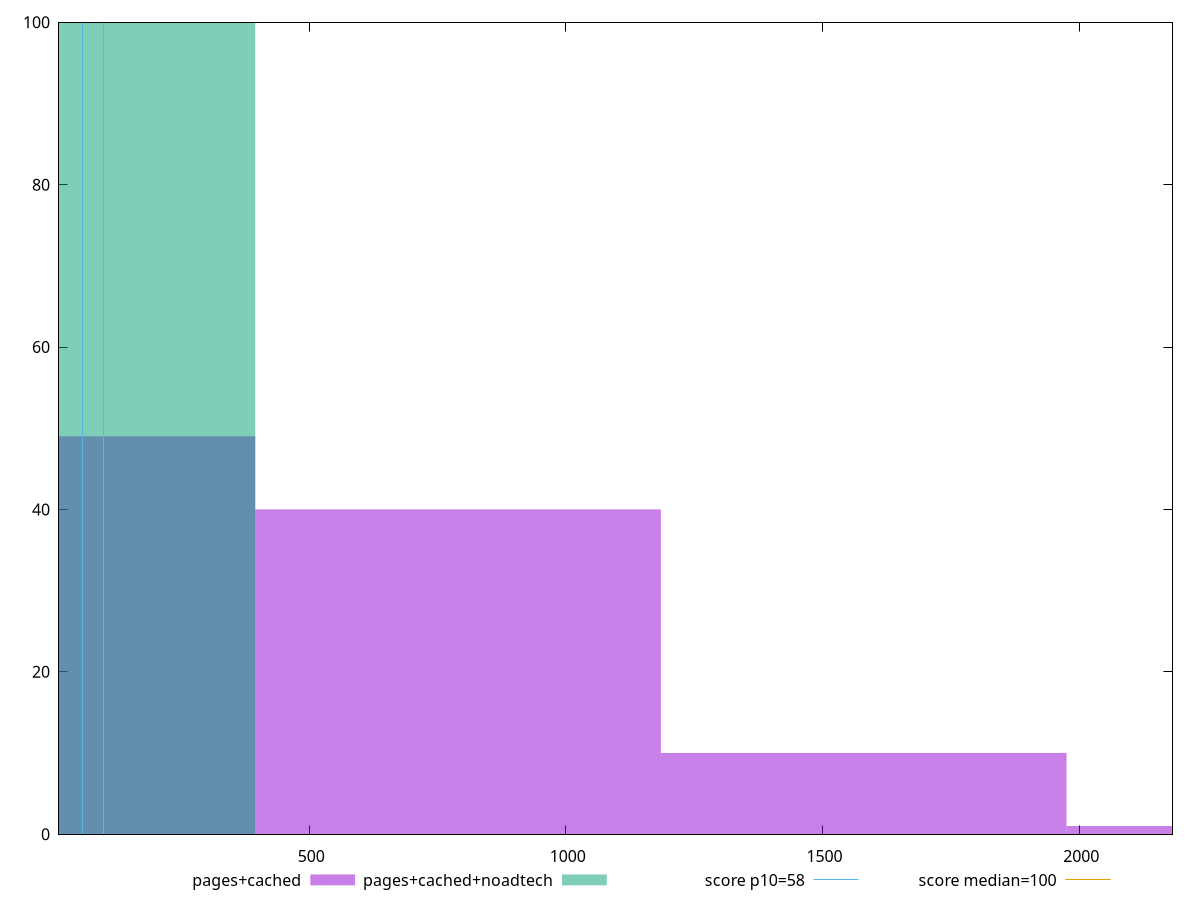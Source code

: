 reset

$pagesCached <<EOF
790.0760409530758 40
0 49
1580.1520819061516 10
2370.2281228592274 1
EOF

$pagesCachedNoadtech <<EOF
0 100
EOF

set key outside below
set boxwidth 790.0760409530758
set xrange [12.8:2181.6000000000045]
set yrange [0:100]
set trange [0:100]
set style fill transparent solid 0.5 noborder

set parametric
set terminal svg size 640, 500 enhanced background rgb 'white'
set output "report_00013_2021-02-09T12-04-24.940Z/estimated-input-latency/comparison/histogram/1_vs_2.svg"

plot $pagesCached title "pages+cached" with boxes, \
     $pagesCachedNoadtech title "pages+cached+noadtech" with boxes, \
     58,t title "score p10=58", \
     100,t title "score median=100"

reset
